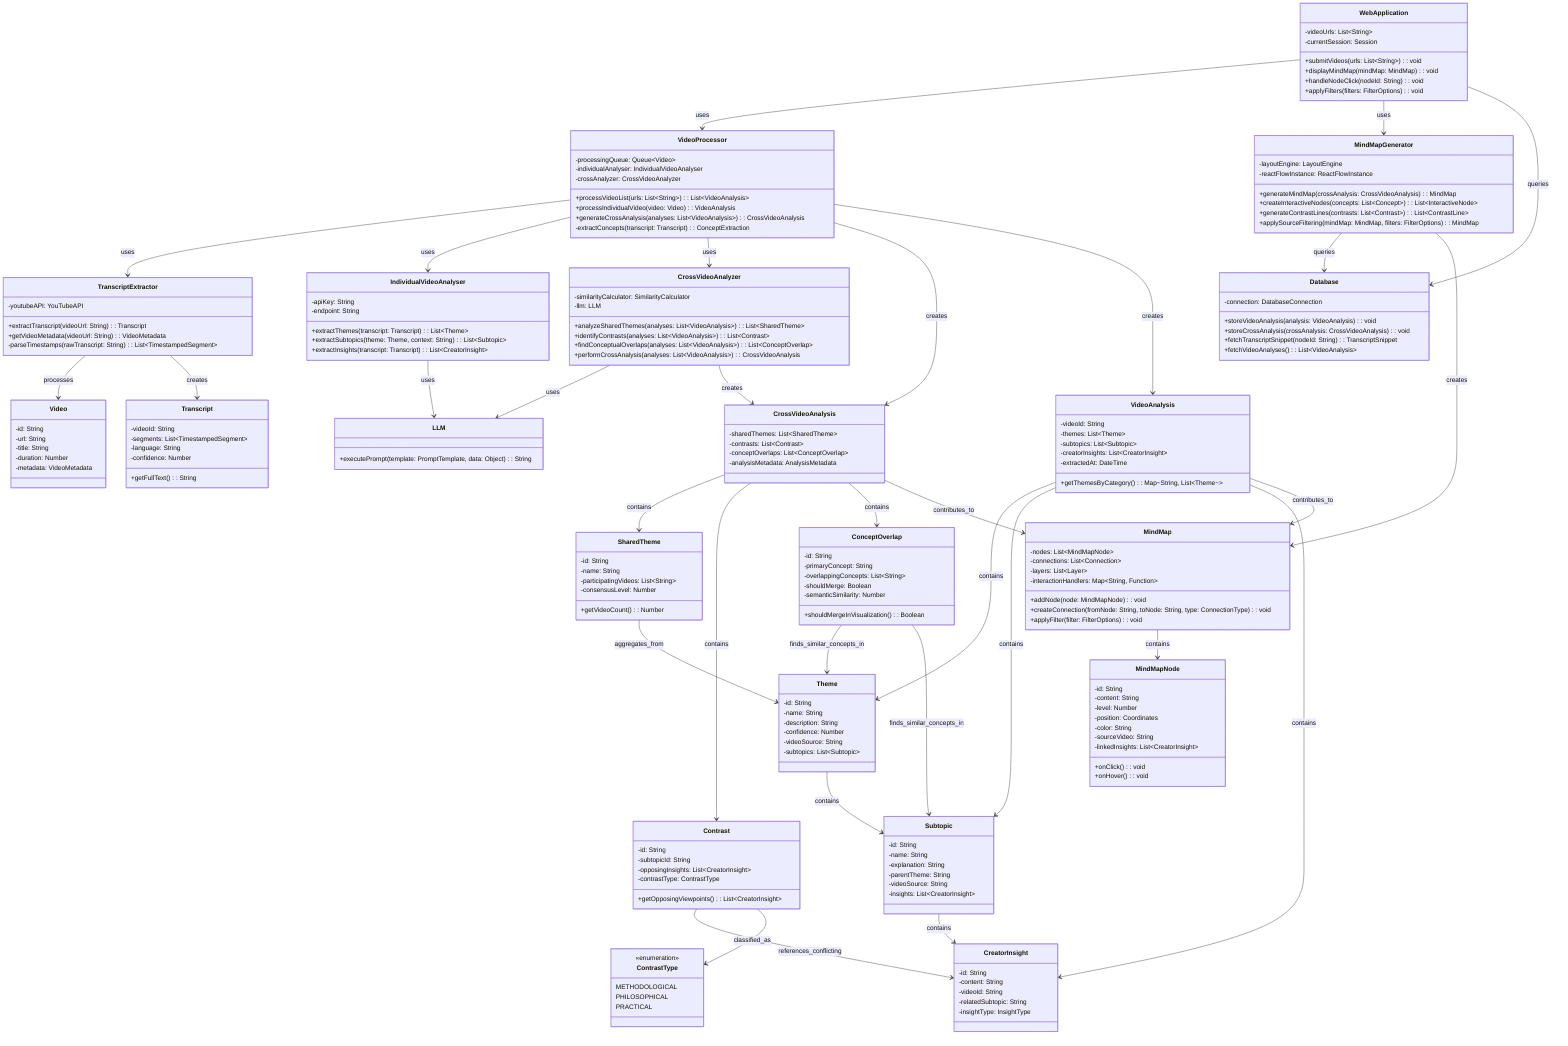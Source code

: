 classDiagram
    class WebApplication {
        -videoUrls: List~String~
        -currentSession: Session
        +submitVideos(urls: List~String~): void
        +displayMindMap(mindMap: MindMap): void
        +handleNodeClick(nodeId: String): void
        +applyFilters(filters: FilterOptions): void
    }

    class VideoProcessor {
        -processingQueue: Queue~Video~
        -individualAnalyser: IndividualVideoAnalyser
        -crossAnalyzer: CrossVideoAnalyzer
        +processVideoList(urls: List~String~): List~VideoAnalysis~
        +processIndividualVideo(video: Video): VideoAnalysis
        +generateCrossAnalysis(analyses: List~VideoAnalysis~): CrossVideoAnalysis
        -extractConcepts(transcript: Transcript): ConceptExtraction
    }

    class TranscriptExtractor {
        -youtubeAPI: YouTubeAPI
        +extractTranscript(videoUrl: String): Transcript
        +getVideoMetadata(videoUrl: String): VideoMetadata
        -parseTimestamps(rawTranscript: String): List~TimestampedSegment~
    }

    class IndividualVideoAnalyser {
        -apiKey: String
        -endpoint: String
        +extractThemes(transcript: Transcript): List~Theme~
        +extractSubtopics(theme: Theme, context: String): List~Subtopic~
        +extractInsights(transcript: Transcript): List~CreatorInsight~
    }

    class LLM {
        +executePrompt(template: PromptTemplate, data: Object): String
    }

    class CrossVideoAnalyzer {
        -similarityCalculator: SimilarityCalculator
        -llm: LLM
        +analyzeSharedThemes(analyses: List~VideoAnalysis~): List~SharedTheme~
        +identifyContrasts(analyses: List~VideoAnalysis~): List~Contrast~
        +findConceptualOverlaps(analyses: List~VideoAnalysis~): List~ConceptOverlap~
        +performCrossAnalysis(analyses: List~VideoAnalysis~): CrossVideoAnalysis
    }

    class MindMapGenerator {
        -layoutEngine: LayoutEngine
        -reactFlowInstance: ReactFlowInstance
        +generateMindMap(crossAnalysis: CrossVideoAnalysis): MindMap
        +createInteractiveNodes(concepts: List~Concept~): List~InteractiveNode~
        +generateContrastLines(contrasts: List~Contrast~): List~ContrastLine~
        +applySourceFiltering(mindMap: MindMap, filters: FilterOptions): MindMap
    }

    class Database {
        -connection: DatabaseConnection
        +storeVideoAnalysis(analysis: VideoAnalysis): void
        +storeCrossAnalysis(crossAnalysis: CrossVideoAnalysis): void
        +fetchTranscriptSnippet(nodeId: String): TranscriptSnippet
        +fetchVideoAnalyses(): List~VideoAnalysis~
    }

    class Video {
        -id: String
        -url: String
        -title: String
        -duration: Number
        -metadata: VideoMetadata
    }

    class Transcript {
        -videoId: String
        -segments: List~TimestampedSegment~
        -language: String
        -confidence: Number
        +getFullText(): String
    }

    class VideoAnalysis {
        -videoId: String
        -themes: List~Theme~
        -subtopics: List~Subtopic~
        -creatorInsights: List~CreatorInsight~
        -extractedAt: DateTime
        +getThemesByCategory(): Map~String, List~Theme~~
    }

    class Theme {
        -id: String
        -name: String
        -description: String
        -confidence: Number
        -videoSource: String
        -subtopics: List~Subtopic~
    }

    class Subtopic {
        -id: String
        -name: String
        -explanation: String
        -parentTheme: String
        -videoSource: String
        -insights: List~CreatorInsight~
    }

    class CreatorInsight {
        -id: String
        -content: String
        -videoId: String
        -relatedSubtopic: String
        -insightType: InsightType
    }

    class CrossVideoAnalysis {
        -sharedThemes: List~SharedTheme~
        -contrasts: List~Contrast~
        -conceptOverlaps: List~ConceptOverlap~
        -analysisMetadata: AnalysisMetadata
    }

    class SharedTheme {
        -id: String
        -name: String
        -participatingVideos: List~String~
        -consensusLevel: Number
        +getVideoCount(): Number
    }

    class Contrast {
        -id: String
        -subtopicId: String
        -opposingInsights: List~CreatorInsight~
        -contrastType: ContrastType
        +getOpposingViewpoints(): List~CreatorInsight~
    }

    class ConceptOverlap {
        -id: String
        -primaryConcept: String
        -overlappingConcepts: List~String~
        -shouldMerge: Boolean
        -semanticSimilarity: Number
        +shouldMergeInVisualization(): Boolean
    }

    class ContrastType {
        <<enumeration>>
        METHODOLOGICAL
        PHILOSOPHICAL
        PRACTICAL
    }

    class MindMap {
        -nodes: List~MindMapNode~
        -connections: List~Connection~
        -layers: List~Layer~
        -interactionHandlers: Map~String, Function~
        +addNode(node: MindMapNode): void
        +createConnection(fromNode: String, toNode: String, type: ConnectionType): void
        +applyFilter(filter: FilterOptions): void
    }

    class MindMapNode {
        -id: String
        -content: String
        -level: Number
        -position: Coordinates
        -color: String
        -sourceVideo: String
        -linkedInsights: List~CreatorInsight~
        +onClick(): void
        +onHover(): void
    }

    %% Main application relationships
    WebApplication --> VideoProcessor : uses
    WebApplication --> MindMapGenerator : uses
    WebApplication --> Database : queries

    %% Video processing relationships
    VideoProcessor --> TranscriptExtractor : uses
    VideoProcessor --> IndividualVideoAnalyser : uses
    VideoProcessor --> CrossVideoAnalyzer : uses
    VideoProcessor --> CrossVideoAnalysis : creates

    %% Analysis relationships
    IndividualVideoAnalyser --> LLM : uses
    CrossVideoAnalyzer --> LLM : uses

    %% MindMap Generator
    MindMapGenerator --> Database : queries

    %% Data transformation relationships
    TranscriptExtractor --> Video : processes
    TranscriptExtractor --> Transcript : creates
    VideoProcessor --> VideoAnalysis : creates
    CrossVideoAnalyzer --> CrossVideoAnalysis : creates
    MindMapGenerator --> MindMap : creates

    %% Content structure relationships
    VideoAnalysis --> Theme : contains
    VideoAnalysis --> Subtopic : contains
    VideoAnalysis --> CreatorInsight : contains
    Theme --> Subtopic : contains
    Subtopic --> CreatorInsight : contains
    MindMap --> MindMapNode : contains

    %% Cross-analysis structure relationships
    CrossVideoAnalysis --> SharedTheme : contains
    CrossVideoAnalysis --> Contrast : contains
    CrossVideoAnalysis --> ConceptOverlap : contains
    Contrast --> CreatorInsight : references_conflicting
    Contrast --> ContrastType : classified_as

    %% Cross-analysis to original data relationships
    SharedTheme --> Theme : aggregates_from
    ConceptOverlap --> Theme : finds_similar_concepts_in
    ConceptOverlap --> Subtopic : finds_similar_concepts_in
    
    %% Mind map generation relationships
    CrossVideoAnalysis --> MindMap : contributes_to
    VideoAnalysis --> MindMap : contributes_to